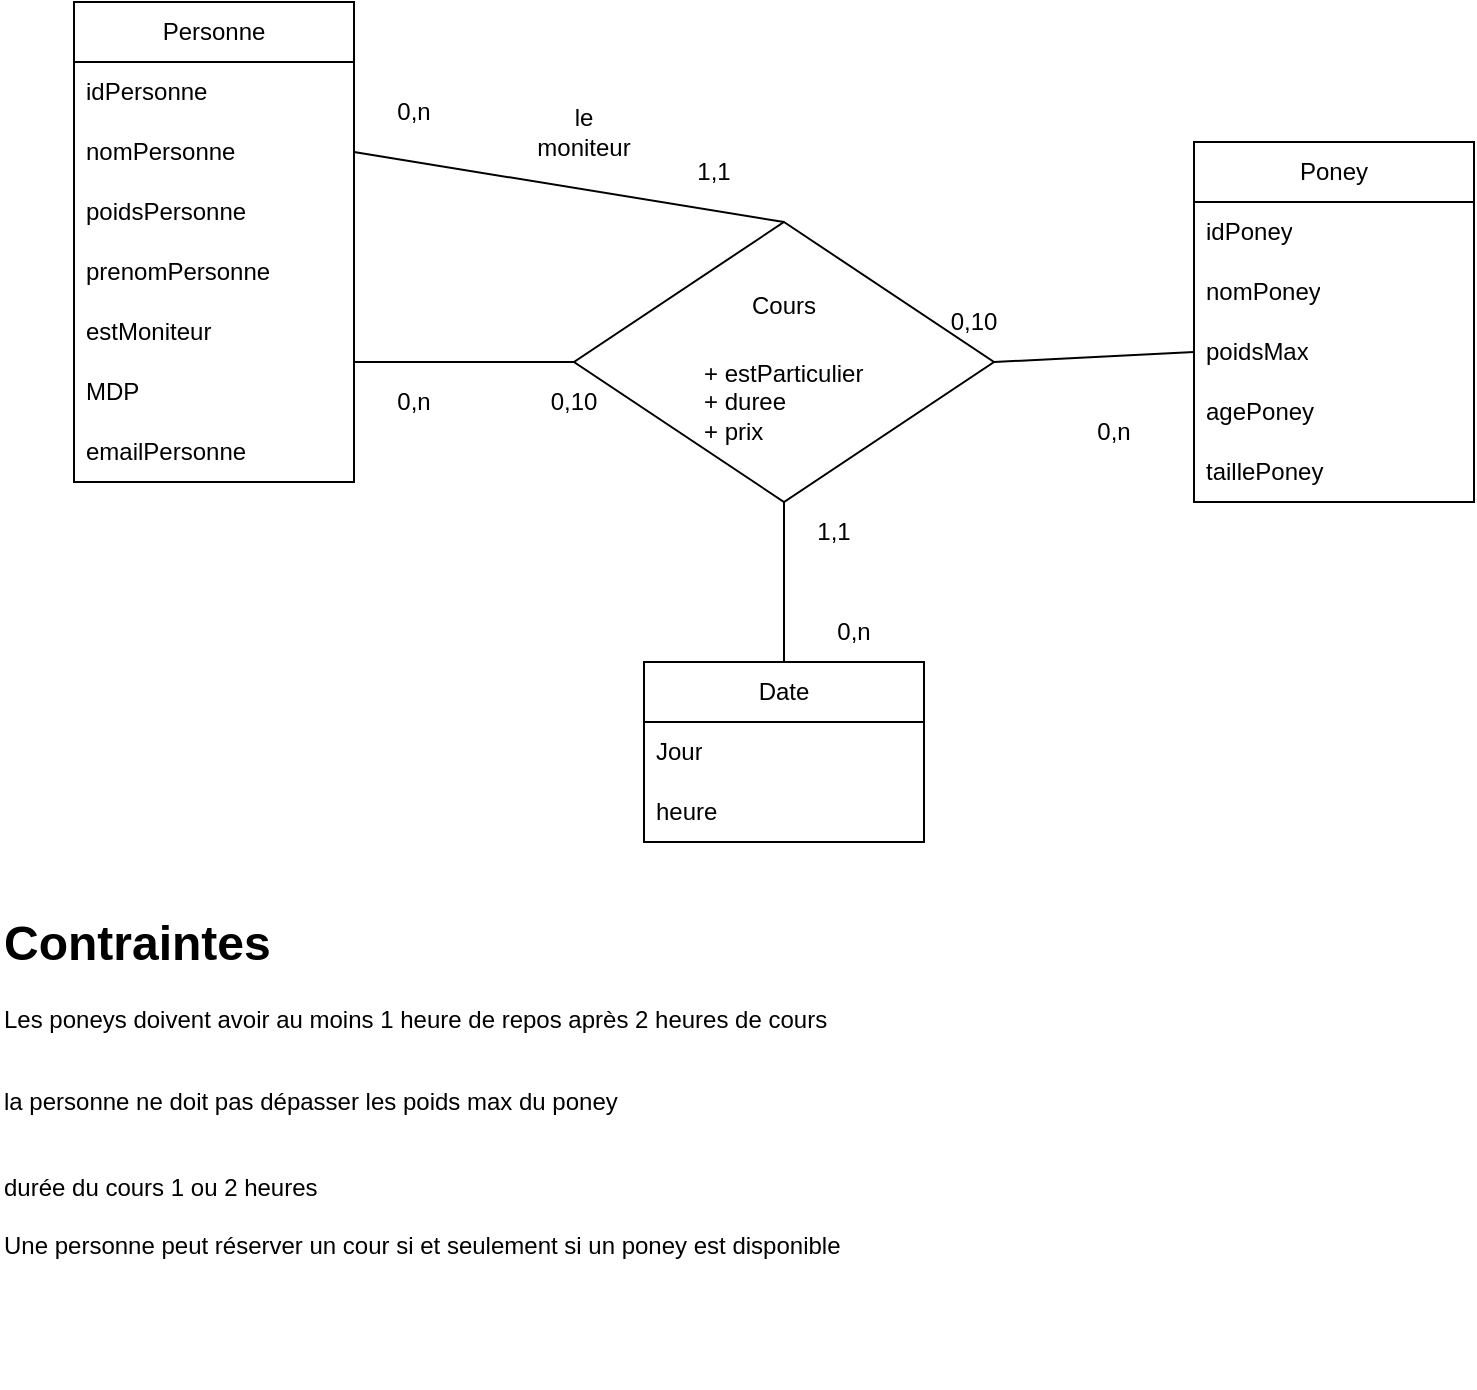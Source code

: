 <mxfile version="24.7.14">
  <diagram name="Page-1" id="9W7HuSMjV6_ZXsu8XZHZ">
    <mxGraphModel dx="1434" dy="796" grid="1" gridSize="10" guides="1" tooltips="1" connect="1" arrows="1" fold="1" page="1" pageScale="1" pageWidth="827" pageHeight="1169" math="0" shadow="0">
      <root>
        <mxCell id="0" />
        <mxCell id="1" parent="0" />
        <mxCell id="h7xVEBj8XtHK8gHXebEV-5" value="&lt;div&gt;Poney&lt;/div&gt;" style="swimlane;fontStyle=0;childLayout=stackLayout;horizontal=1;startSize=30;horizontalStack=0;resizeParent=1;resizeParentMax=0;resizeLast=0;collapsible=1;marginBottom=0;whiteSpace=wrap;html=1;" vertex="1" parent="1">
          <mxGeometry x="670" y="190" width="140" height="180" as="geometry" />
        </mxCell>
        <mxCell id="h7xVEBj8XtHK8gHXebEV-6" value="idPoney" style="text;strokeColor=none;fillColor=none;align=left;verticalAlign=middle;spacingLeft=4;spacingRight=4;overflow=hidden;points=[[0,0.5],[1,0.5]];portConstraint=eastwest;rotatable=0;whiteSpace=wrap;html=1;" vertex="1" parent="h7xVEBj8XtHK8gHXebEV-5">
          <mxGeometry y="30" width="140" height="30" as="geometry" />
        </mxCell>
        <mxCell id="h7xVEBj8XtHK8gHXebEV-38" value="nomPoney" style="text;strokeColor=none;fillColor=none;align=left;verticalAlign=middle;spacingLeft=4;spacingRight=4;overflow=hidden;points=[[0,0.5],[1,0.5]];portConstraint=eastwest;rotatable=0;whiteSpace=wrap;html=1;" vertex="1" parent="h7xVEBj8XtHK8gHXebEV-5">
          <mxGeometry y="60" width="140" height="30" as="geometry" />
        </mxCell>
        <mxCell id="h7xVEBj8XtHK8gHXebEV-40" value="&lt;div&gt;poidsMax&lt;/div&gt;" style="text;strokeColor=none;fillColor=none;align=left;verticalAlign=middle;spacingLeft=4;spacingRight=4;overflow=hidden;points=[[0,0.5],[1,0.5]];portConstraint=eastwest;rotatable=0;whiteSpace=wrap;html=1;" vertex="1" parent="h7xVEBj8XtHK8gHXebEV-5">
          <mxGeometry y="90" width="140" height="30" as="geometry" />
        </mxCell>
        <mxCell id="h7xVEBj8XtHK8gHXebEV-7" value="agePoney" style="text;strokeColor=none;fillColor=none;align=left;verticalAlign=middle;spacingLeft=4;spacingRight=4;overflow=hidden;points=[[0,0.5],[1,0.5]];portConstraint=eastwest;rotatable=0;whiteSpace=wrap;html=1;" vertex="1" parent="h7xVEBj8XtHK8gHXebEV-5">
          <mxGeometry y="120" width="140" height="30" as="geometry" />
        </mxCell>
        <mxCell id="h7xVEBj8XtHK8gHXebEV-8" value="&lt;div&gt;taillePoney&lt;/div&gt;" style="text;strokeColor=none;fillColor=none;align=left;verticalAlign=middle;spacingLeft=4;spacingRight=4;overflow=hidden;points=[[0,0.5],[1,0.5]];portConstraint=eastwest;rotatable=0;whiteSpace=wrap;html=1;" vertex="1" parent="h7xVEBj8XtHK8gHXebEV-5">
          <mxGeometry y="150" width="140" height="30" as="geometry" />
        </mxCell>
        <mxCell id="h7xVEBj8XtHK8gHXebEV-1" value="Personne" style="swimlane;fontStyle=0;childLayout=stackLayout;horizontal=1;startSize=30;horizontalStack=0;resizeParent=1;resizeParentMax=0;resizeLast=0;collapsible=1;marginBottom=0;whiteSpace=wrap;html=1;" vertex="1" parent="1">
          <mxGeometry x="110" y="120" width="140" height="240" as="geometry" />
        </mxCell>
        <mxCell id="h7xVEBj8XtHK8gHXebEV-2" value="idPersonne" style="text;strokeColor=none;fillColor=none;align=left;verticalAlign=middle;spacingLeft=4;spacingRight=4;overflow=hidden;points=[[0,0.5],[1,0.5]];portConstraint=eastwest;rotatable=0;whiteSpace=wrap;html=1;" vertex="1" parent="h7xVEBj8XtHK8gHXebEV-1">
          <mxGeometry y="30" width="140" height="30" as="geometry" />
        </mxCell>
        <mxCell id="h7xVEBj8XtHK8gHXebEV-39" value="nomPersonne" style="text;strokeColor=none;fillColor=none;align=left;verticalAlign=middle;spacingLeft=4;spacingRight=4;overflow=hidden;points=[[0,0.5],[1,0.5]];portConstraint=eastwest;rotatable=0;whiteSpace=wrap;html=1;" vertex="1" parent="h7xVEBj8XtHK8gHXebEV-1">
          <mxGeometry y="60" width="140" height="30" as="geometry" />
        </mxCell>
        <mxCell id="h7xVEBj8XtHK8gHXebEV-44" value="&lt;div&gt;poidsPersonne&lt;/div&gt;" style="text;strokeColor=none;fillColor=none;align=left;verticalAlign=middle;spacingLeft=4;spacingRight=4;overflow=hidden;points=[[0,0.5],[1,0.5]];portConstraint=eastwest;rotatable=0;whiteSpace=wrap;html=1;" vertex="1" parent="h7xVEBj8XtHK8gHXebEV-1">
          <mxGeometry y="90" width="140" height="30" as="geometry" />
        </mxCell>
        <mxCell id="h7xVEBj8XtHK8gHXebEV-46" value="prenomPersonne" style="text;strokeColor=none;fillColor=none;align=left;verticalAlign=middle;spacingLeft=4;spacingRight=4;overflow=hidden;points=[[0,0.5],[1,0.5]];portConstraint=eastwest;rotatable=0;whiteSpace=wrap;html=1;" vertex="1" parent="h7xVEBj8XtHK8gHXebEV-1">
          <mxGeometry y="120" width="140" height="30" as="geometry" />
        </mxCell>
        <mxCell id="h7xVEBj8XtHK8gHXebEV-47" value="estMoniteur" style="text;strokeColor=none;fillColor=none;align=left;verticalAlign=middle;spacingLeft=4;spacingRight=4;overflow=hidden;points=[[0,0.5],[1,0.5]];portConstraint=eastwest;rotatable=0;whiteSpace=wrap;html=1;" vertex="1" parent="h7xVEBj8XtHK8gHXebEV-1">
          <mxGeometry y="150" width="140" height="30" as="geometry" />
        </mxCell>
        <mxCell id="h7xVEBj8XtHK8gHXebEV-78" value="MDP" style="text;strokeColor=none;fillColor=none;align=left;verticalAlign=middle;spacingLeft=4;spacingRight=4;overflow=hidden;points=[[0,0.5],[1,0.5]];portConstraint=eastwest;rotatable=0;whiteSpace=wrap;html=1;" vertex="1" parent="h7xVEBj8XtHK8gHXebEV-1">
          <mxGeometry y="180" width="140" height="30" as="geometry" />
        </mxCell>
        <mxCell id="h7xVEBj8XtHK8gHXebEV-4" value="emailPersonne" style="text;strokeColor=none;fillColor=none;align=left;verticalAlign=middle;spacingLeft=4;spacingRight=4;overflow=hidden;points=[[0,0.5],[1,0.5]];portConstraint=eastwest;rotatable=0;whiteSpace=wrap;html=1;" vertex="1" parent="h7xVEBj8XtHK8gHXebEV-1">
          <mxGeometry y="210" width="140" height="30" as="geometry" />
        </mxCell>
        <mxCell id="h7xVEBj8XtHK8gHXebEV-15" value="" style="endArrow=none;html=1;rounded=0;exitX=1;exitY=0.75;exitDx=0;exitDy=0;entryX=0;entryY=0.5;entryDx=0;entryDy=0;" edge="1" parent="1" source="h7xVEBj8XtHK8gHXebEV-1" target="h7xVEBj8XtHK8gHXebEV-65">
          <mxGeometry width="50" height="50" relative="1" as="geometry">
            <mxPoint x="390" y="440" as="sourcePoint" />
            <mxPoint x="60" y="310" as="targetPoint" />
          </mxGeometry>
        </mxCell>
        <mxCell id="h7xVEBj8XtHK8gHXebEV-18" value="" style="endArrow=none;html=1;rounded=0;exitX=0;exitY=0.5;exitDx=0;exitDy=0;entryX=1;entryY=0.5;entryDx=0;entryDy=0;" edge="1" parent="1" source="h7xVEBj8XtHK8gHXebEV-40" target="h7xVEBj8XtHK8gHXebEV-65">
          <mxGeometry width="50" height="50" relative="1" as="geometry">
            <mxPoint x="390" y="440" as="sourcePoint" />
            <mxPoint x="440" y="310" as="targetPoint" />
          </mxGeometry>
        </mxCell>
        <mxCell id="h7xVEBj8XtHK8gHXebEV-26" value="0,n" style="text;html=1;align=center;verticalAlign=middle;whiteSpace=wrap;rounded=0;" vertex="1" parent="1">
          <mxGeometry x="250" y="305" width="60" height="30" as="geometry" />
        </mxCell>
        <mxCell id="h7xVEBj8XtHK8gHXebEV-29" value="0,n" style="text;html=1;align=center;verticalAlign=middle;whiteSpace=wrap;rounded=0;" vertex="1" parent="1">
          <mxGeometry x="600" y="320" width="60" height="30" as="geometry" />
        </mxCell>
        <mxCell id="h7xVEBj8XtHK8gHXebEV-31" value="0,n" style="text;html=1;align=center;verticalAlign=middle;whiteSpace=wrap;rounded=0;" vertex="1" parent="1">
          <mxGeometry x="250" y="160" width="60" height="30" as="geometry" />
        </mxCell>
        <mxCell id="h7xVEBj8XtHK8gHXebEV-35" value="" style="endArrow=none;html=1;rounded=0;exitX=0.5;exitY=0;exitDx=0;exitDy=0;entryX=1;entryY=0.5;entryDx=0;entryDy=0;" edge="1" parent="1" source="h7xVEBj8XtHK8gHXebEV-65" target="h7xVEBj8XtHK8gHXebEV-39">
          <mxGeometry width="50" height="50" relative="1" as="geometry">
            <mxPoint x="200" y="280" as="sourcePoint" />
            <mxPoint x="440" y="390" as="targetPoint" />
          </mxGeometry>
        </mxCell>
        <mxCell id="h7xVEBj8XtHK8gHXebEV-49" value="Date" style="swimlane;fontStyle=0;childLayout=stackLayout;horizontal=1;startSize=30;horizontalStack=0;resizeParent=1;resizeParentMax=0;resizeLast=0;collapsible=1;marginBottom=0;whiteSpace=wrap;html=1;" vertex="1" parent="1">
          <mxGeometry x="395" y="450" width="140" height="90" as="geometry" />
        </mxCell>
        <mxCell id="h7xVEBj8XtHK8gHXebEV-50" value="Jour" style="text;strokeColor=none;fillColor=none;align=left;verticalAlign=middle;spacingLeft=4;spacingRight=4;overflow=hidden;points=[[0,0.5],[1,0.5]];portConstraint=eastwest;rotatable=0;whiteSpace=wrap;html=1;" vertex="1" parent="h7xVEBj8XtHK8gHXebEV-49">
          <mxGeometry y="30" width="140" height="30" as="geometry" />
        </mxCell>
        <mxCell id="h7xVEBj8XtHK8gHXebEV-51" value="&lt;div&gt;heure&lt;/div&gt;" style="text;strokeColor=none;fillColor=none;align=left;verticalAlign=middle;spacingLeft=4;spacingRight=4;overflow=hidden;points=[[0,0.5],[1,0.5]];portConstraint=eastwest;rotatable=0;whiteSpace=wrap;html=1;" vertex="1" parent="h7xVEBj8XtHK8gHXebEV-49">
          <mxGeometry y="60" width="140" height="30" as="geometry" />
        </mxCell>
        <mxCell id="h7xVEBj8XtHK8gHXebEV-55" value="0,n" style="text;html=1;align=center;verticalAlign=middle;whiteSpace=wrap;rounded=0;" vertex="1" parent="1">
          <mxGeometry x="470" y="420" width="60" height="30" as="geometry" />
        </mxCell>
        <mxCell id="h7xVEBj8XtHK8gHXebEV-58" value="" style="endArrow=none;html=1;rounded=0;exitX=0.5;exitY=1;exitDx=0;exitDy=0;entryX=0.5;entryY=0;entryDx=0;entryDy=0;" edge="1" parent="1" source="h7xVEBj8XtHK8gHXebEV-65" target="h7xVEBj8XtHK8gHXebEV-49">
          <mxGeometry width="50" height="50" relative="1" as="geometry">
            <mxPoint x="510" y="500" as="sourcePoint" />
            <mxPoint x="548.96" y="190" as="targetPoint" />
          </mxGeometry>
        </mxCell>
        <mxCell id="h7xVEBj8XtHK8gHXebEV-65" value="&lt;div&gt;Cours&lt;br&gt;&lt;/div&gt;&lt;div&gt;&lt;br&gt;&lt;/div&gt;&lt;div&gt;&lt;br&gt;&lt;/div&gt;&lt;div&gt;&lt;br&gt;&lt;/div&gt;&lt;div&gt;&lt;br&gt;&lt;/div&gt;" style="rhombus;whiteSpace=wrap;html=1;" vertex="1" parent="1">
          <mxGeometry x="360" y="230" width="210" height="140" as="geometry" />
        </mxCell>
        <mxCell id="h7xVEBj8XtHK8gHXebEV-67" value="1,1" style="text;html=1;align=center;verticalAlign=middle;whiteSpace=wrap;rounded=0;" vertex="1" parent="1">
          <mxGeometry x="460" y="370" width="60" height="30" as="geometry" />
        </mxCell>
        <mxCell id="h7xVEBj8XtHK8gHXebEV-68" value="1,1" style="text;html=1;align=center;verticalAlign=middle;whiteSpace=wrap;rounded=0;" vertex="1" parent="1">
          <mxGeometry x="400" y="190" width="60" height="30" as="geometry" />
        </mxCell>
        <mxCell id="h7xVEBj8XtHK8gHXebEV-69" value="0,10" style="text;html=1;align=center;verticalAlign=middle;whiteSpace=wrap;rounded=0;" vertex="1" parent="1">
          <mxGeometry x="330" y="305" width="60" height="30" as="geometry" />
        </mxCell>
        <mxCell id="h7xVEBj8XtHK8gHXebEV-70" value="0,10" style="text;html=1;align=center;verticalAlign=middle;whiteSpace=wrap;rounded=0;" vertex="1" parent="1">
          <mxGeometry x="530" y="265" width="60" height="30" as="geometry" />
        </mxCell>
        <mxCell id="h7xVEBj8XtHK8gHXebEV-75" value="&lt;div align=&quot;left&quot;&gt;+ estParticulier&lt;br&gt;&lt;/div&gt;&lt;div align=&quot;left&quot;&gt;+ duree&lt;/div&gt;&lt;div align=&quot;left&quot;&gt;+ prix&lt;/div&gt;" style="text;html=1;align=left;verticalAlign=middle;whiteSpace=wrap;rounded=0;" vertex="1" parent="1">
          <mxGeometry x="422.5" y="300" width="85" height="40" as="geometry" />
        </mxCell>
        <mxCell id="h7xVEBj8XtHK8gHXebEV-79" value="&lt;h1 style=&quot;margin-top: 0px;&quot;&gt;Contraintes&lt;br&gt;&lt;/h1&gt;&lt;p&gt;Les poneys doivent avoir au moins 1 heure de repos après 2 heures de cours&lt;br&gt;&lt;/p&gt;&lt;div&gt;&lt;br&gt;&lt;/div&gt;&lt;div&gt;la personne ne doit pas dépasser les poids max du poney&lt;/div&gt;&lt;div&gt;&lt;br&gt;&lt;/div&gt;&lt;div&gt;&lt;br&gt;&lt;/div&gt;&lt;div&gt;durée du cours 1 ou 2 heures&lt;/div&gt;&lt;div&gt;&lt;br&gt;&lt;/div&gt;&lt;div&gt;Une personne peut réserver un cour si et seulement si un poney est disponible &lt;br&gt;&lt;/div&gt;&lt;div&gt;&lt;br&gt;&lt;/div&gt;&lt;div&gt;&lt;br&gt;&lt;/div&gt;&lt;div&gt;&lt;br&gt;&lt;/div&gt;&lt;div&gt;&lt;br&gt;&lt;/div&gt;" style="text;html=1;whiteSpace=wrap;overflow=hidden;rounded=0;" vertex="1" parent="1">
          <mxGeometry x="73" y="570" width="650" height="240" as="geometry" />
        </mxCell>
        <mxCell id="h7xVEBj8XtHK8gHXebEV-83" value="le moniteur" style="text;html=1;align=center;verticalAlign=middle;whiteSpace=wrap;rounded=0;" vertex="1" parent="1">
          <mxGeometry x="335" y="170" width="60" height="30" as="geometry" />
        </mxCell>
      </root>
    </mxGraphModel>
  </diagram>
</mxfile>
